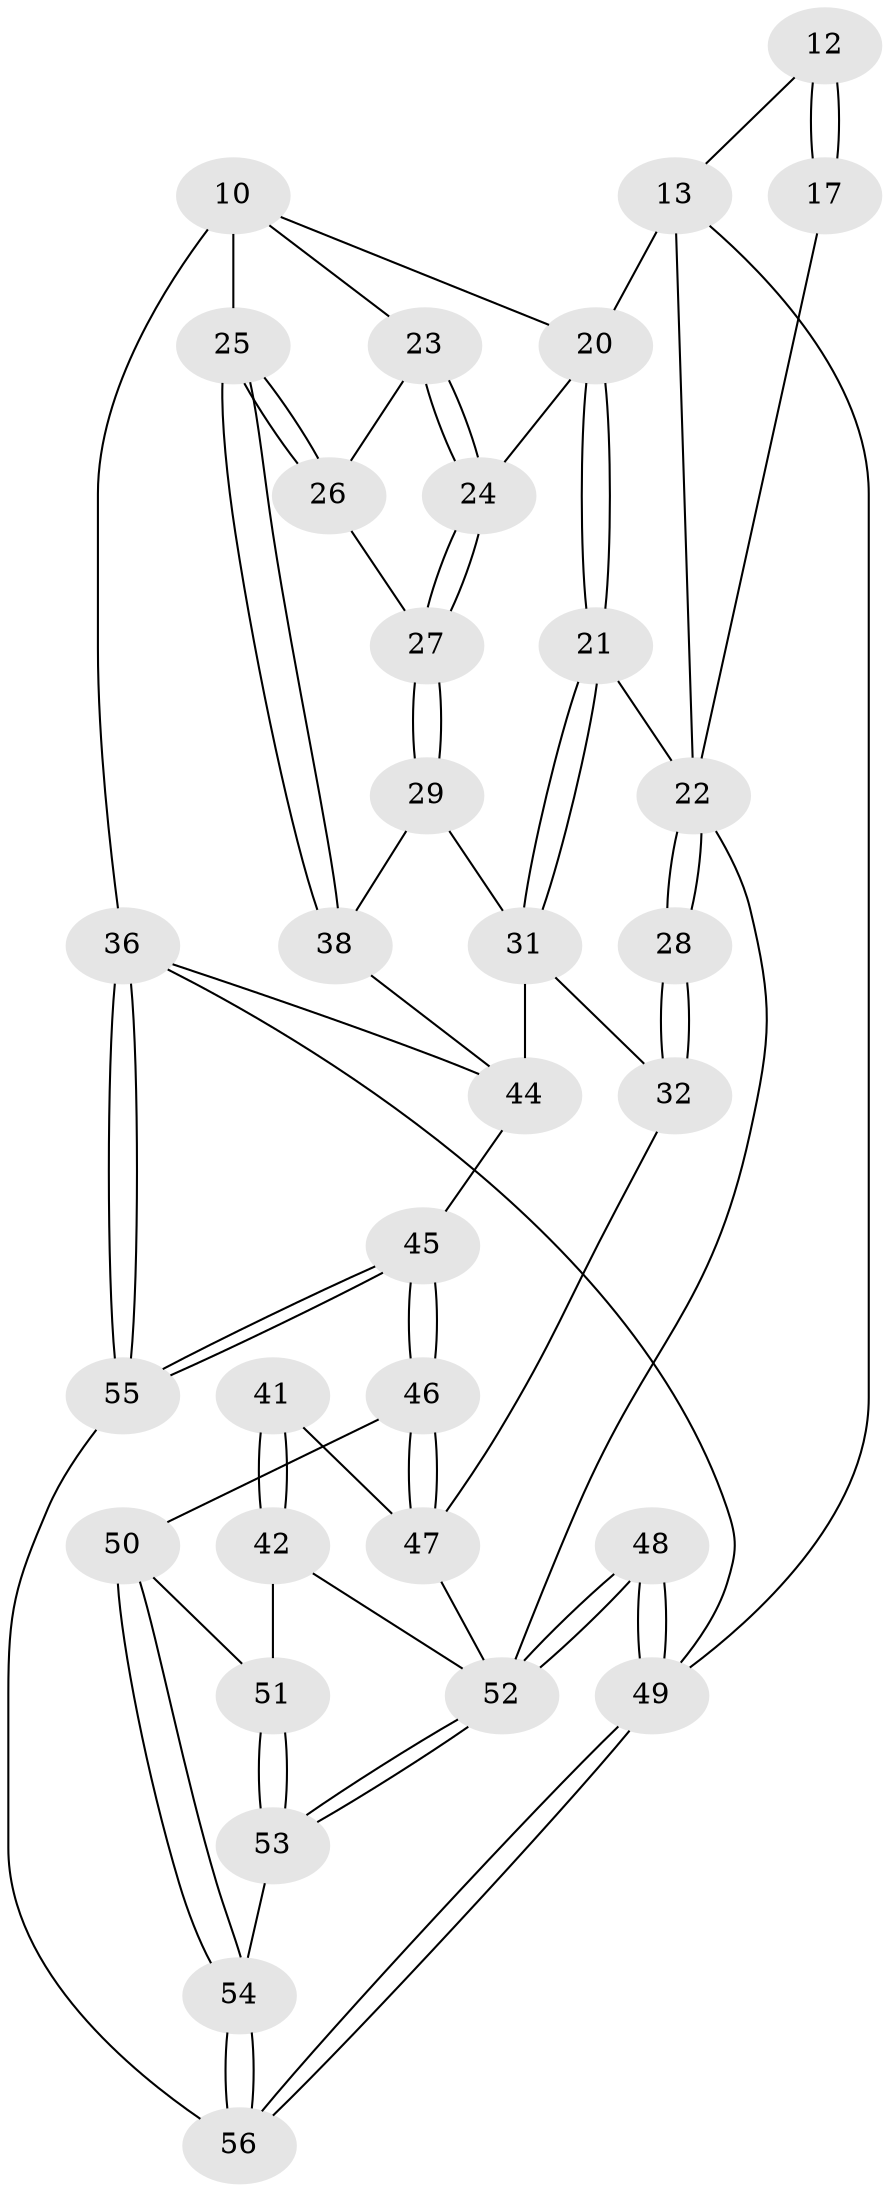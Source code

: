// original degree distribution, {3: 0.03571428571428571, 5: 0.5714285714285714, 4: 0.21428571428571427, 6: 0.17857142857142858}
// Generated by graph-tools (version 1.1) at 2025/04/03/04/25 22:04:55]
// undirected, 33 vertices, 75 edges
graph export_dot {
graph [start="1"]
  node [color=gray90,style=filled];
  10 [pos="+0.7573209356213266+0.29494586045544796",super="+6+9"];
  12 [pos="+0.21385523265440998+0",super="+11"];
  13 [pos="+0.13264306874979293+0",super="+4+5+8"];
  17 [pos="+0.3792190018417383+0.2571719108345881"];
  20 [pos="+0.6095583688324121+0.33445829824221074",super="+7"];
  21 [pos="+0.5911104780661116+0.35427571849778566"];
  22 [pos="+0.5627196700807313+0.35255067648433974",super="+19"];
  23 [pos="+0.7553028776180835+0.29870485435078864"];
  24 [pos="+0.7356147855443382+0.31735080596555854"];
  25 [pos="+1+0.44085207772105633"];
  26 [pos="+0.8944342214096519+0.3788378712119472"];
  27 [pos="+0.781173253932083+0.4627351092795505"];
  28 [pos="+0.4151998367501798+0.43225597315247977"];
  29 [pos="+0.793972660101562+0.5388864291102163"];
  31 [pos="+0.5821885832929063+0.5131951488642196",super="+30"];
  32 [pos="+0.41863347080044605+0.5003607840331203"];
  36 [pos="+1+1",super="+2"];
  38 [pos="+1+0.45590792614012376"];
  41 [pos="+0.156101925366481+0.725799589454105"];
  42 [pos="+0.1346536153906083+0.7453259900792574"];
  44 [pos="+0.6791971549656126+0.7303937161988099",super="+37"];
  45 [pos="+0.6713195337284777+0.7403921691176204"];
  46 [pos="+0.39192600194152094+0.7047177491061408"];
  47 [pos="+0.36505986119677436+0.6765425763574251",super="+34"];
  48 [pos="+0+1",super="+40"];
  49 [pos="+0+1",super="+3"];
  50 [pos="+0.34791766306463345+0.8077176089193114"];
  51 [pos="+0.1889678124602342+0.7926581511785237"];
  52 [pos="+0+0.9377021981305091",super="+43"];
  53 [pos="+0.24952034145366916+0.8996264494925943"];
  54 [pos="+0.32717631831315647+0.9383945888772769"];
  55 [pos="+0.6327537499823574+1"];
  56 [pos="+0.3980428702859769+1"];
  10 -- 23;
  10 -- 36 [weight=2];
  10 -- 25;
  10 -- 20;
  12 -- 13 [weight=2];
  12 -- 17 [weight=2];
  12 -- 17;
  13 -- 49;
  13 -- 20;
  13 -- 22;
  17 -- 22;
  20 -- 21;
  20 -- 21;
  20 -- 24;
  21 -- 22;
  21 -- 31;
  21 -- 31;
  22 -- 28 [weight=2];
  22 -- 28;
  22 -- 52;
  23 -- 24;
  23 -- 24;
  23 -- 26;
  24 -- 27;
  24 -- 27;
  25 -- 26;
  25 -- 26;
  25 -- 38;
  25 -- 38;
  26 -- 27;
  27 -- 29;
  27 -- 29;
  28 -- 32;
  28 -- 32;
  29 -- 38;
  29 -- 31;
  31 -- 32;
  31 -- 44;
  32 -- 47;
  36 -- 55;
  36 -- 55;
  36 -- 49 [weight=2];
  36 -- 44;
  38 -- 44;
  41 -- 42;
  41 -- 42;
  41 -- 47 [weight=2];
  42 -- 51;
  42 -- 52;
  44 -- 45;
  45 -- 46;
  45 -- 46;
  45 -- 55;
  45 -- 55;
  46 -- 47;
  46 -- 47;
  46 -- 50;
  47 -- 52;
  48 -- 49 [weight=2];
  48 -- 49;
  48 -- 52 [weight=3];
  48 -- 52;
  49 -- 56;
  49 -- 56;
  50 -- 51;
  50 -- 54;
  50 -- 54;
  51 -- 53;
  51 -- 53;
  52 -- 53;
  52 -- 53;
  53 -- 54;
  54 -- 56;
  54 -- 56;
  55 -- 56;
}
